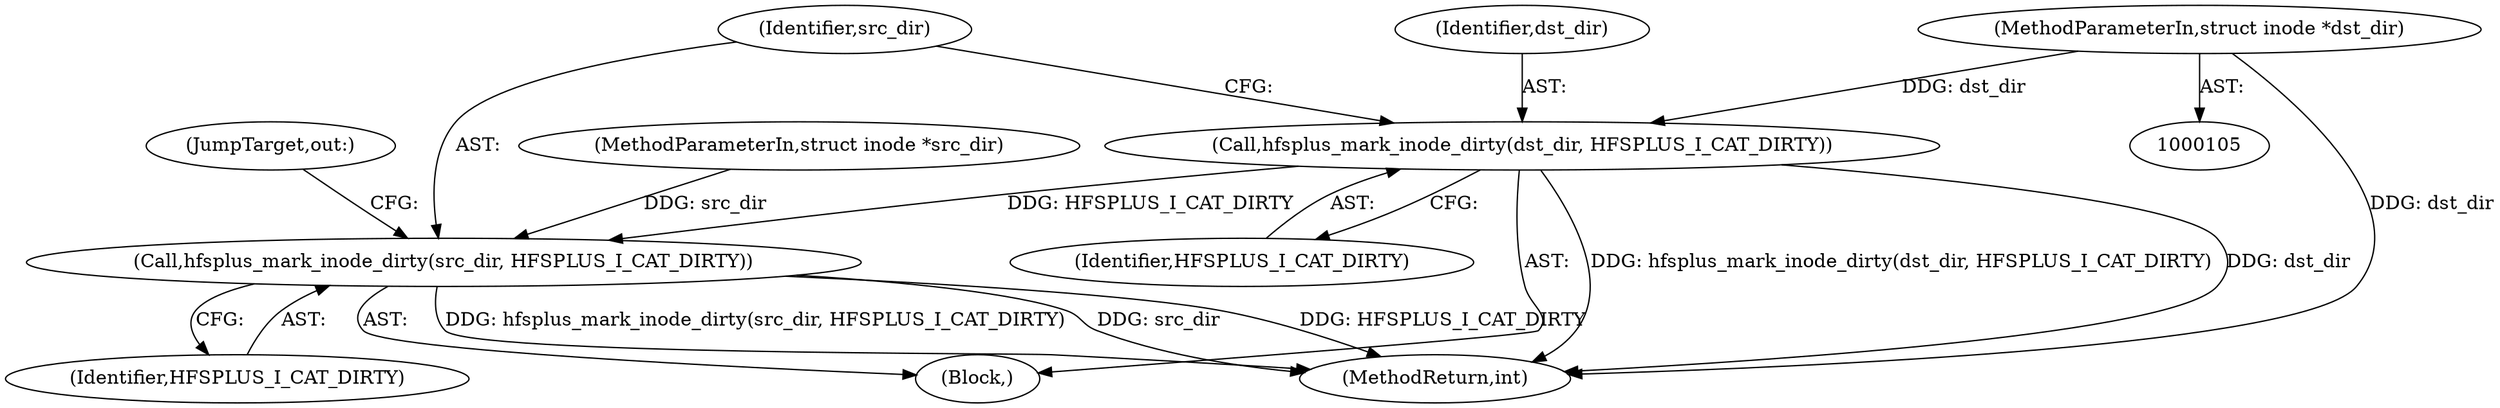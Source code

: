 digraph "0_linux_6f24f892871acc47b40dd594c63606a17c714f77@pointer" {
"1000109" [label="(MethodParameterIn,struct inode *dst_dir)"];
"1000373" [label="(Call,hfsplus_mark_inode_dirty(dst_dir, HFSPLUS_I_CAT_DIRTY))"];
"1000376" [label="(Call,hfsplus_mark_inode_dirty(src_dir, HFSPLUS_I_CAT_DIRTY))"];
"1000375" [label="(Identifier,HFSPLUS_I_CAT_DIRTY)"];
"1000376" [label="(Call,hfsplus_mark_inode_dirty(src_dir, HFSPLUS_I_CAT_DIRTY))"];
"1000374" [label="(Identifier,dst_dir)"];
"1000379" [label="(JumpTarget,out:)"];
"1000373" [label="(Call,hfsplus_mark_inode_dirty(dst_dir, HFSPLUS_I_CAT_DIRTY))"];
"1000109" [label="(MethodParameterIn,struct inode *dst_dir)"];
"1000389" [label="(MethodReturn,int)"];
"1000107" [label="(MethodParameterIn,struct inode *src_dir)"];
"1000111" [label="(Block,)"];
"1000377" [label="(Identifier,src_dir)"];
"1000378" [label="(Identifier,HFSPLUS_I_CAT_DIRTY)"];
"1000109" -> "1000105"  [label="AST: "];
"1000109" -> "1000389"  [label="DDG: dst_dir"];
"1000109" -> "1000373"  [label="DDG: dst_dir"];
"1000373" -> "1000111"  [label="AST: "];
"1000373" -> "1000375"  [label="CFG: "];
"1000374" -> "1000373"  [label="AST: "];
"1000375" -> "1000373"  [label="AST: "];
"1000377" -> "1000373"  [label="CFG: "];
"1000373" -> "1000389"  [label="DDG: hfsplus_mark_inode_dirty(dst_dir, HFSPLUS_I_CAT_DIRTY)"];
"1000373" -> "1000389"  [label="DDG: dst_dir"];
"1000373" -> "1000376"  [label="DDG: HFSPLUS_I_CAT_DIRTY"];
"1000376" -> "1000111"  [label="AST: "];
"1000376" -> "1000378"  [label="CFG: "];
"1000377" -> "1000376"  [label="AST: "];
"1000378" -> "1000376"  [label="AST: "];
"1000379" -> "1000376"  [label="CFG: "];
"1000376" -> "1000389"  [label="DDG: hfsplus_mark_inode_dirty(src_dir, HFSPLUS_I_CAT_DIRTY)"];
"1000376" -> "1000389"  [label="DDG: src_dir"];
"1000376" -> "1000389"  [label="DDG: HFSPLUS_I_CAT_DIRTY"];
"1000107" -> "1000376"  [label="DDG: src_dir"];
}
